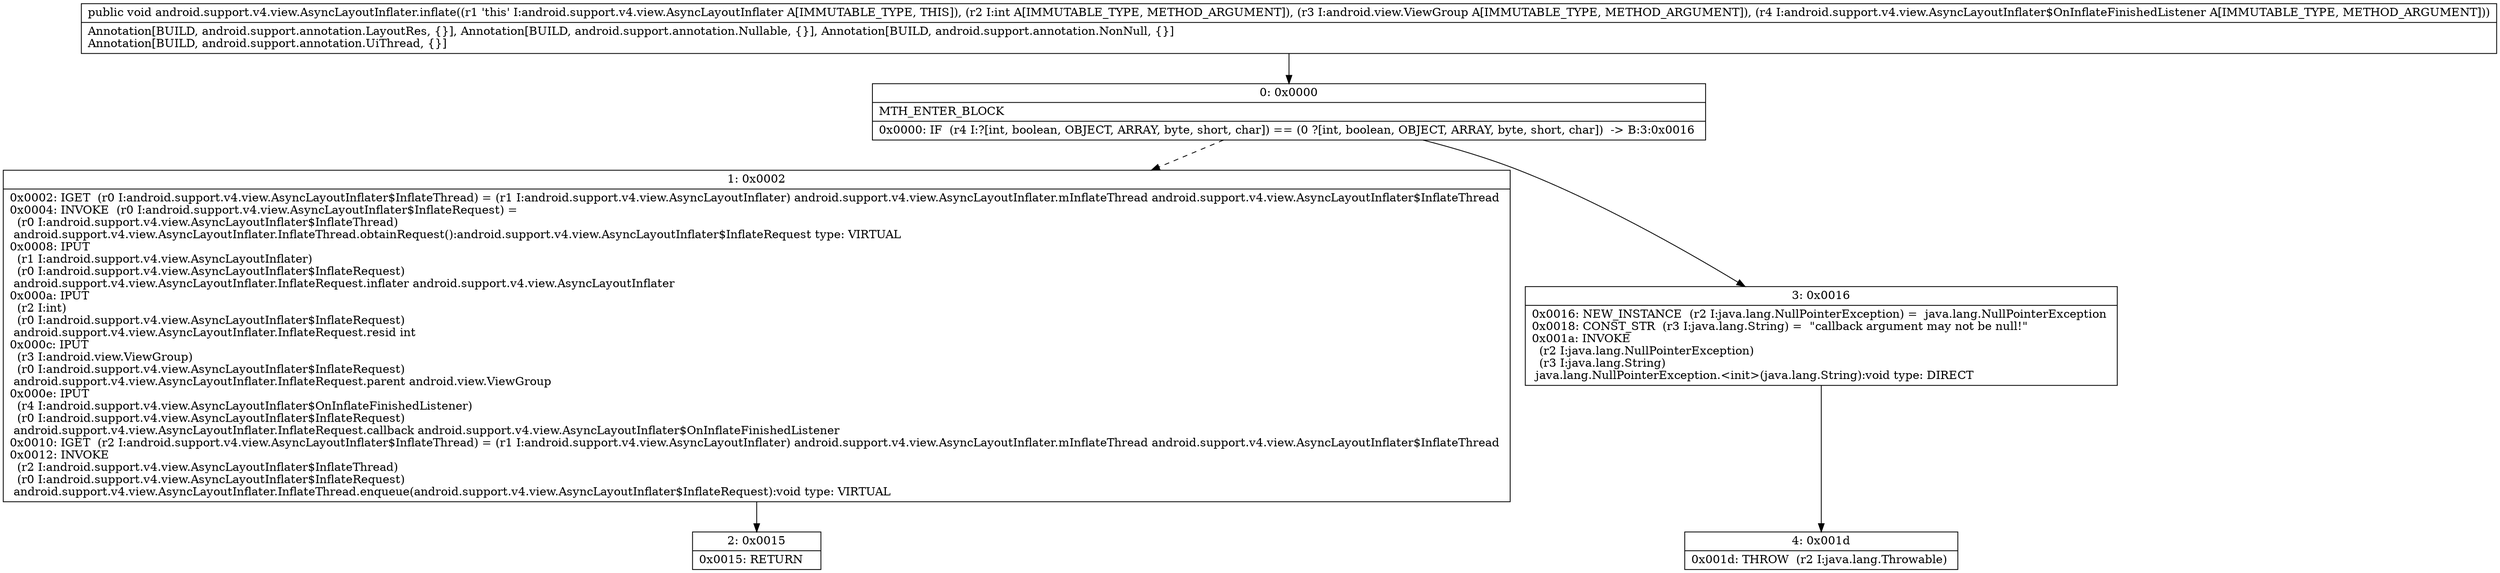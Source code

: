 digraph "CFG forandroid.support.v4.view.AsyncLayoutInflater.inflate(ILandroid\/view\/ViewGroup;Landroid\/support\/v4\/view\/AsyncLayoutInflater$OnInflateFinishedListener;)V" {
Node_0 [shape=record,label="{0\:\ 0x0000|MTH_ENTER_BLOCK\l|0x0000: IF  (r4 I:?[int, boolean, OBJECT, ARRAY, byte, short, char]) == (0 ?[int, boolean, OBJECT, ARRAY, byte, short, char])  \-\> B:3:0x0016 \l}"];
Node_1 [shape=record,label="{1\:\ 0x0002|0x0002: IGET  (r0 I:android.support.v4.view.AsyncLayoutInflater$InflateThread) = (r1 I:android.support.v4.view.AsyncLayoutInflater) android.support.v4.view.AsyncLayoutInflater.mInflateThread android.support.v4.view.AsyncLayoutInflater$InflateThread \l0x0004: INVOKE  (r0 I:android.support.v4.view.AsyncLayoutInflater$InflateRequest) = \l  (r0 I:android.support.v4.view.AsyncLayoutInflater$InflateThread)\l android.support.v4.view.AsyncLayoutInflater.InflateThread.obtainRequest():android.support.v4.view.AsyncLayoutInflater$InflateRequest type: VIRTUAL \l0x0008: IPUT  \l  (r1 I:android.support.v4.view.AsyncLayoutInflater)\l  (r0 I:android.support.v4.view.AsyncLayoutInflater$InflateRequest)\l android.support.v4.view.AsyncLayoutInflater.InflateRequest.inflater android.support.v4.view.AsyncLayoutInflater \l0x000a: IPUT  \l  (r2 I:int)\l  (r0 I:android.support.v4.view.AsyncLayoutInflater$InflateRequest)\l android.support.v4.view.AsyncLayoutInflater.InflateRequest.resid int \l0x000c: IPUT  \l  (r3 I:android.view.ViewGroup)\l  (r0 I:android.support.v4.view.AsyncLayoutInflater$InflateRequest)\l android.support.v4.view.AsyncLayoutInflater.InflateRequest.parent android.view.ViewGroup \l0x000e: IPUT  \l  (r4 I:android.support.v4.view.AsyncLayoutInflater$OnInflateFinishedListener)\l  (r0 I:android.support.v4.view.AsyncLayoutInflater$InflateRequest)\l android.support.v4.view.AsyncLayoutInflater.InflateRequest.callback android.support.v4.view.AsyncLayoutInflater$OnInflateFinishedListener \l0x0010: IGET  (r2 I:android.support.v4.view.AsyncLayoutInflater$InflateThread) = (r1 I:android.support.v4.view.AsyncLayoutInflater) android.support.v4.view.AsyncLayoutInflater.mInflateThread android.support.v4.view.AsyncLayoutInflater$InflateThread \l0x0012: INVOKE  \l  (r2 I:android.support.v4.view.AsyncLayoutInflater$InflateThread)\l  (r0 I:android.support.v4.view.AsyncLayoutInflater$InflateRequest)\l android.support.v4.view.AsyncLayoutInflater.InflateThread.enqueue(android.support.v4.view.AsyncLayoutInflater$InflateRequest):void type: VIRTUAL \l}"];
Node_2 [shape=record,label="{2\:\ 0x0015|0x0015: RETURN   \l}"];
Node_3 [shape=record,label="{3\:\ 0x0016|0x0016: NEW_INSTANCE  (r2 I:java.lang.NullPointerException) =  java.lang.NullPointerException \l0x0018: CONST_STR  (r3 I:java.lang.String) =  \"callback argument may not be null!\" \l0x001a: INVOKE  \l  (r2 I:java.lang.NullPointerException)\l  (r3 I:java.lang.String)\l java.lang.NullPointerException.\<init\>(java.lang.String):void type: DIRECT \l}"];
Node_4 [shape=record,label="{4\:\ 0x001d|0x001d: THROW  (r2 I:java.lang.Throwable) \l}"];
MethodNode[shape=record,label="{public void android.support.v4.view.AsyncLayoutInflater.inflate((r1 'this' I:android.support.v4.view.AsyncLayoutInflater A[IMMUTABLE_TYPE, THIS]), (r2 I:int A[IMMUTABLE_TYPE, METHOD_ARGUMENT]), (r3 I:android.view.ViewGroup A[IMMUTABLE_TYPE, METHOD_ARGUMENT]), (r4 I:android.support.v4.view.AsyncLayoutInflater$OnInflateFinishedListener A[IMMUTABLE_TYPE, METHOD_ARGUMENT]))  | Annotation[BUILD, android.support.annotation.LayoutRes, \{\}], Annotation[BUILD, android.support.annotation.Nullable, \{\}], Annotation[BUILD, android.support.annotation.NonNull, \{\}]\lAnnotation[BUILD, android.support.annotation.UiThread, \{\}]\l}"];
MethodNode -> Node_0;
Node_0 -> Node_1[style=dashed];
Node_0 -> Node_3;
Node_1 -> Node_2;
Node_3 -> Node_4;
}

